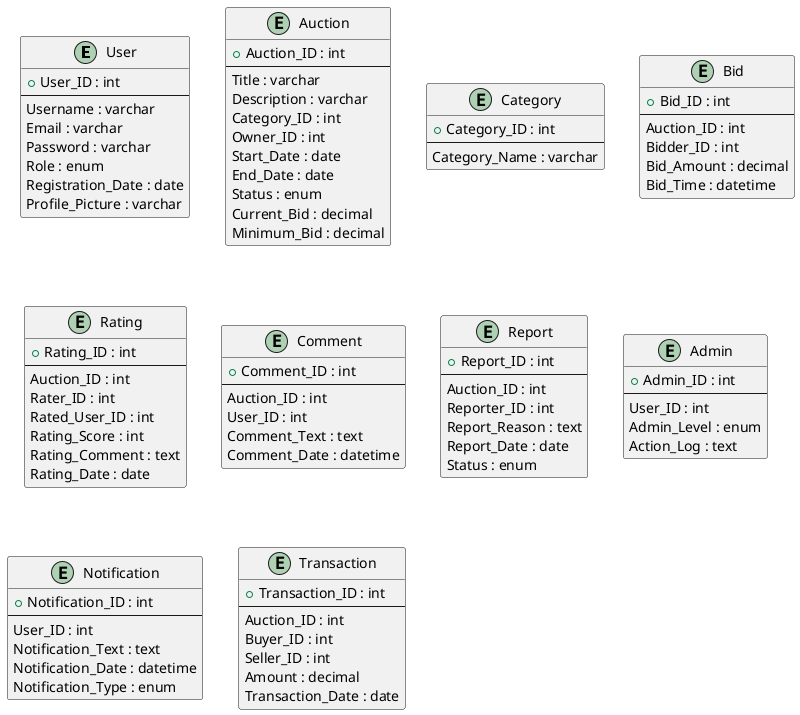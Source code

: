 @startuml
entity User {
  +User_ID : int
  --
  Username : varchar
  Email : varchar
  Password : varchar
  Role : enum
  Registration_Date : date
  Profile_Picture : varchar
}

entity Auction {
  +Auction_ID : int
  --
  Title : varchar
  Description : varchar
  Category_ID : int
  Owner_ID : int
  Start_Date : date
  End_Date : date
  Status : enum
  Current_Bid : decimal
  Minimum_Bid : decimal
}

entity Category {
  +Category_ID : int
  --
  Category_Name : varchar
}

entity Bid {
  +Bid_ID : int
  --
  Auction_ID : int
  Bidder_ID : int
  Bid_Amount : decimal
  Bid_Time : datetime
}

entity Rating {
  +Rating_ID : int
  --
  Auction_ID : int
  Rater_ID : int
  Rated_User_ID : int
  Rating_Score : int
  Rating_Comment : text
  Rating_Date : date
}

entity Comment {
  +Comment_ID : int
  --
  Auction_ID : int
  User_ID : int
  Comment_Text : text
  Comment_Date : datetime
}

entity Report {
  +Report_ID : int
  --
  Auction_ID : int
  Reporter_ID : int
  Report_Reason : text
  Report_Date : date
  Status : enum
}

entity Admin {
  +Admin_ID : int
  --
  User_ID : int
  Admin_Level : enum
  Action_Log : text
}

entity Notification {
  +Notification_ID : int
  --
  User_ID : int
  Notification_Text : text
  Notification_Date : datetime
  Notification_Type : enum
}

entity Transaction {
  +Transaction_ID : int
  --
  Auction_ID : int
  Buyer_ID : int
  Seller_ID : int
  Amount : decimal
  Transaction_Date : date
}

@enduml
